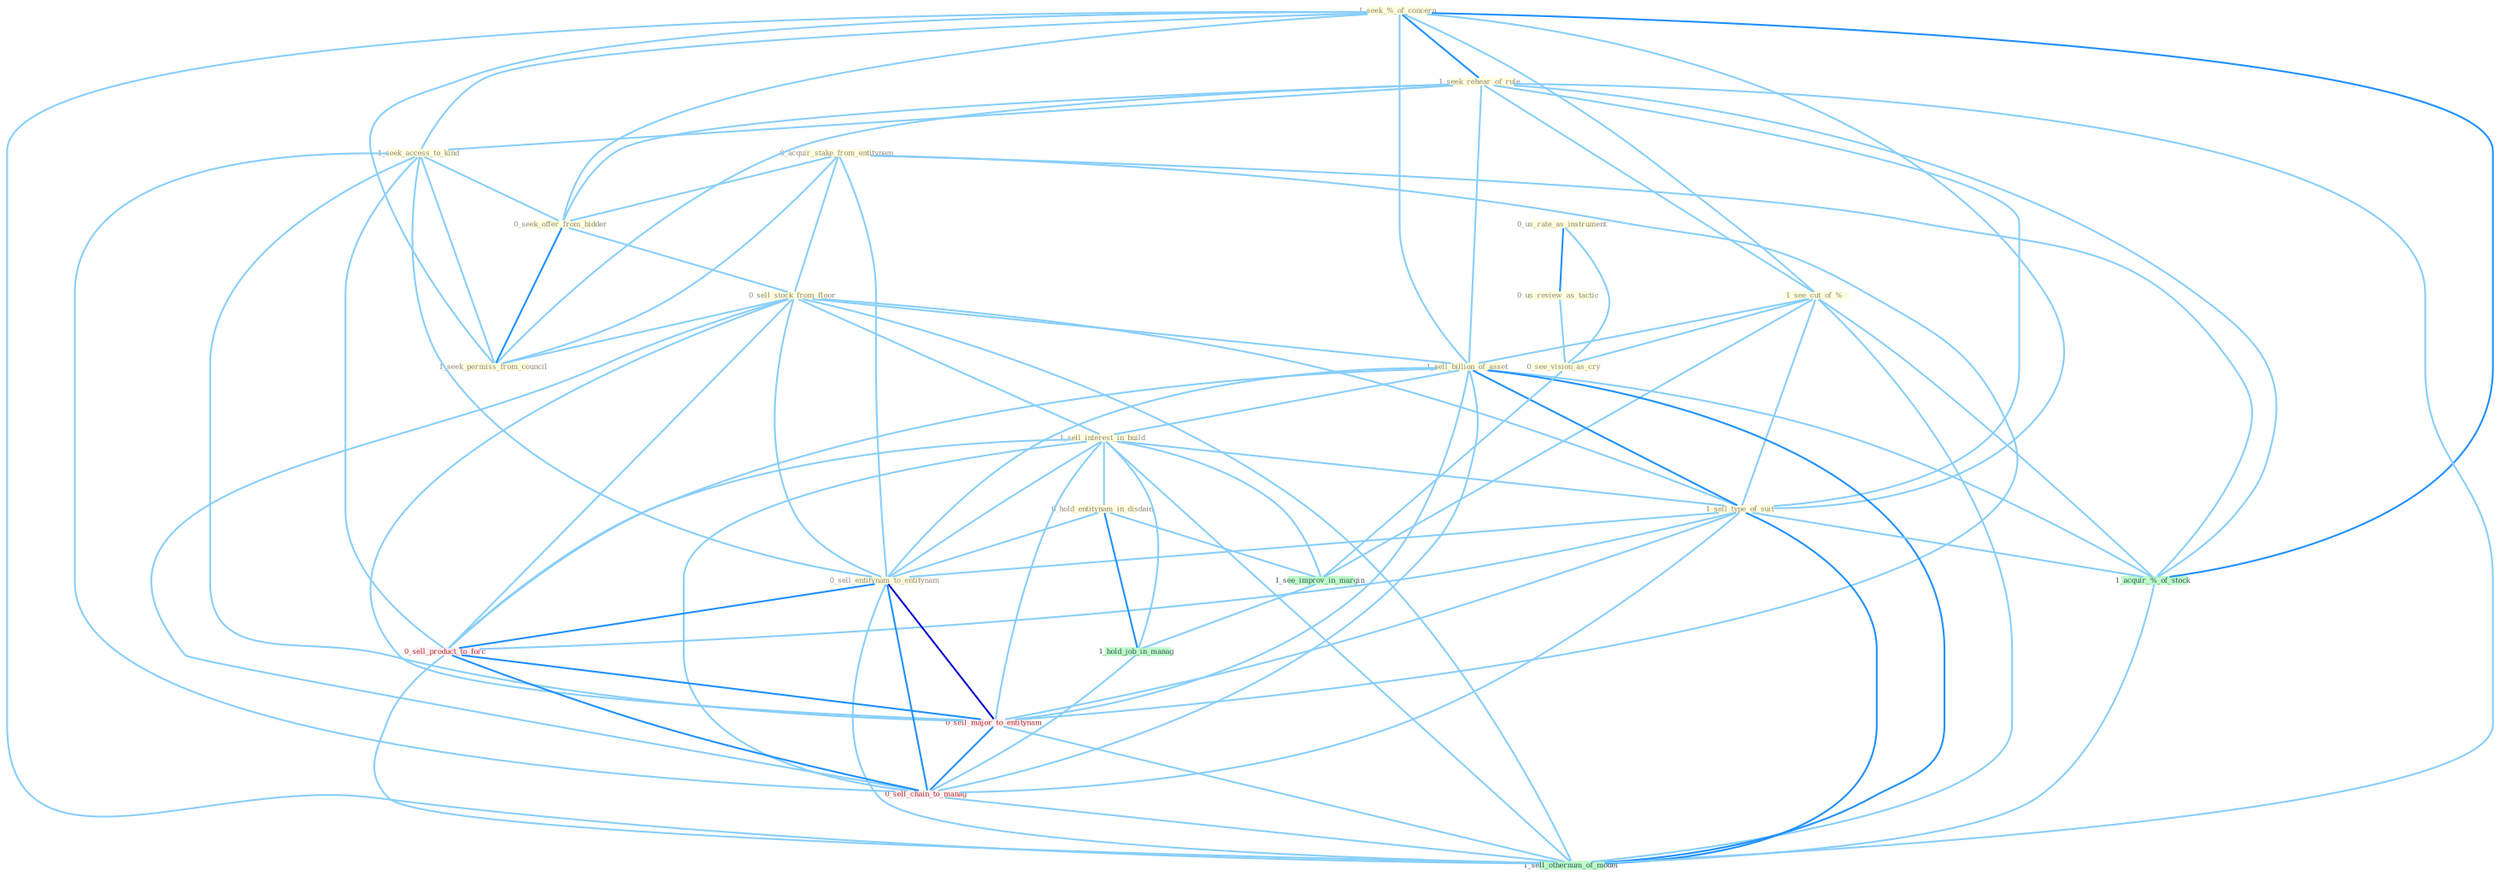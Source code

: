 Graph G{ 
    node
    [shape=polygon,style=filled,width=.5,height=.06,color="#BDFCC9",fixedsize=true,fontsize=4,
    fontcolor="#2f4f4f"];
    {node
    [color="#ffffe0", fontcolor="#8b7d6b"] "1_seek_%_of_concern " "0_us_rate_as_instrument " "0_acquir_stake_from_entitynam " "1_seek_rehear_of_rule " "1_seek_access_to_kind " "0_seek_offer_from_bidder " "0_sell_stock_from_floor " "1_see_cut_of_% " "1_seek_permiss_from_council " "1_sell_billion_of_asset " "1_sell_interest_in_build " "0_us_review_as_tactic " "1_sell_type_of_suit " "0_hold_entitynam_in_disdain " "0_sell_entitynam_to_entitynam " "0_see_vision_as_cry "}
{node [color="#fff0f5", fontcolor="#b22222"] "0_sell_product_to_forc " "0_sell_major_to_entitynam " "0_sell_chain_to_manag "}
edge [color="#B0E2FF"];

	"1_seek_%_of_concern " -- "1_seek_rehear_of_rule " [w="2", color="#1e90ff" , len=0.8];
	"1_seek_%_of_concern " -- "1_seek_access_to_kind " [w="1", color="#87cefa" ];
	"1_seek_%_of_concern " -- "0_seek_offer_from_bidder " [w="1", color="#87cefa" ];
	"1_seek_%_of_concern " -- "1_see_cut_of_% " [w="1", color="#87cefa" ];
	"1_seek_%_of_concern " -- "1_seek_permiss_from_council " [w="1", color="#87cefa" ];
	"1_seek_%_of_concern " -- "1_sell_billion_of_asset " [w="1", color="#87cefa" ];
	"1_seek_%_of_concern " -- "1_sell_type_of_suit " [w="1", color="#87cefa" ];
	"1_seek_%_of_concern " -- "1_acquir_%_of_stock " [w="2", color="#1e90ff" , len=0.8];
	"1_seek_%_of_concern " -- "1_sell_othernum_of_model " [w="1", color="#87cefa" ];
	"0_us_rate_as_instrument " -- "0_us_review_as_tactic " [w="2", color="#1e90ff" , len=0.8];
	"0_us_rate_as_instrument " -- "0_see_vision_as_cry " [w="1", color="#87cefa" ];
	"0_acquir_stake_from_entitynam " -- "0_seek_offer_from_bidder " [w="1", color="#87cefa" ];
	"0_acquir_stake_from_entitynam " -- "0_sell_stock_from_floor " [w="1", color="#87cefa" ];
	"0_acquir_stake_from_entitynam " -- "1_seek_permiss_from_council " [w="1", color="#87cefa" ];
	"0_acquir_stake_from_entitynam " -- "0_sell_entitynam_to_entitynam " [w="1", color="#87cefa" ];
	"0_acquir_stake_from_entitynam " -- "1_acquir_%_of_stock " [w="1", color="#87cefa" ];
	"0_acquir_stake_from_entitynam " -- "0_sell_major_to_entitynam " [w="1", color="#87cefa" ];
	"1_seek_rehear_of_rule " -- "1_seek_access_to_kind " [w="1", color="#87cefa" ];
	"1_seek_rehear_of_rule " -- "0_seek_offer_from_bidder " [w="1", color="#87cefa" ];
	"1_seek_rehear_of_rule " -- "1_see_cut_of_% " [w="1", color="#87cefa" ];
	"1_seek_rehear_of_rule " -- "1_seek_permiss_from_council " [w="1", color="#87cefa" ];
	"1_seek_rehear_of_rule " -- "1_sell_billion_of_asset " [w="1", color="#87cefa" ];
	"1_seek_rehear_of_rule " -- "1_sell_type_of_suit " [w="1", color="#87cefa" ];
	"1_seek_rehear_of_rule " -- "1_acquir_%_of_stock " [w="1", color="#87cefa" ];
	"1_seek_rehear_of_rule " -- "1_sell_othernum_of_model " [w="1", color="#87cefa" ];
	"1_seek_access_to_kind " -- "0_seek_offer_from_bidder " [w="1", color="#87cefa" ];
	"1_seek_access_to_kind " -- "1_seek_permiss_from_council " [w="1", color="#87cefa" ];
	"1_seek_access_to_kind " -- "0_sell_entitynam_to_entitynam " [w="1", color="#87cefa" ];
	"1_seek_access_to_kind " -- "0_sell_product_to_forc " [w="1", color="#87cefa" ];
	"1_seek_access_to_kind " -- "0_sell_major_to_entitynam " [w="1", color="#87cefa" ];
	"1_seek_access_to_kind " -- "0_sell_chain_to_manag " [w="1", color="#87cefa" ];
	"0_seek_offer_from_bidder " -- "0_sell_stock_from_floor " [w="1", color="#87cefa" ];
	"0_seek_offer_from_bidder " -- "1_seek_permiss_from_council " [w="2", color="#1e90ff" , len=0.8];
	"0_sell_stock_from_floor " -- "1_seek_permiss_from_council " [w="1", color="#87cefa" ];
	"0_sell_stock_from_floor " -- "1_sell_billion_of_asset " [w="1", color="#87cefa" ];
	"0_sell_stock_from_floor " -- "1_sell_interest_in_build " [w="1", color="#87cefa" ];
	"0_sell_stock_from_floor " -- "1_sell_type_of_suit " [w="1", color="#87cefa" ];
	"0_sell_stock_from_floor " -- "0_sell_entitynam_to_entitynam " [w="1", color="#87cefa" ];
	"0_sell_stock_from_floor " -- "0_sell_product_to_forc " [w="1", color="#87cefa" ];
	"0_sell_stock_from_floor " -- "0_sell_major_to_entitynam " [w="1", color="#87cefa" ];
	"0_sell_stock_from_floor " -- "0_sell_chain_to_manag " [w="1", color="#87cefa" ];
	"0_sell_stock_from_floor " -- "1_sell_othernum_of_model " [w="1", color="#87cefa" ];
	"1_see_cut_of_% " -- "1_sell_billion_of_asset " [w="1", color="#87cefa" ];
	"1_see_cut_of_% " -- "1_sell_type_of_suit " [w="1", color="#87cefa" ];
	"1_see_cut_of_% " -- "0_see_vision_as_cry " [w="1", color="#87cefa" ];
	"1_see_cut_of_% " -- "1_see_improv_in_margin " [w="1", color="#87cefa" ];
	"1_see_cut_of_% " -- "1_acquir_%_of_stock " [w="1", color="#87cefa" ];
	"1_see_cut_of_% " -- "1_sell_othernum_of_model " [w="1", color="#87cefa" ];
	"1_sell_billion_of_asset " -- "1_sell_interest_in_build " [w="1", color="#87cefa" ];
	"1_sell_billion_of_asset " -- "1_sell_type_of_suit " [w="2", color="#1e90ff" , len=0.8];
	"1_sell_billion_of_asset " -- "0_sell_entitynam_to_entitynam " [w="1", color="#87cefa" ];
	"1_sell_billion_of_asset " -- "1_acquir_%_of_stock " [w="1", color="#87cefa" ];
	"1_sell_billion_of_asset " -- "0_sell_product_to_forc " [w="1", color="#87cefa" ];
	"1_sell_billion_of_asset " -- "0_sell_major_to_entitynam " [w="1", color="#87cefa" ];
	"1_sell_billion_of_asset " -- "0_sell_chain_to_manag " [w="1", color="#87cefa" ];
	"1_sell_billion_of_asset " -- "1_sell_othernum_of_model " [w="2", color="#1e90ff" , len=0.8];
	"1_sell_interest_in_build " -- "1_sell_type_of_suit " [w="1", color="#87cefa" ];
	"1_sell_interest_in_build " -- "0_hold_entitynam_in_disdain " [w="1", color="#87cefa" ];
	"1_sell_interest_in_build " -- "0_sell_entitynam_to_entitynam " [w="1", color="#87cefa" ];
	"1_sell_interest_in_build " -- "1_see_improv_in_margin " [w="1", color="#87cefa" ];
	"1_sell_interest_in_build " -- "1_hold_job_in_manag " [w="1", color="#87cefa" ];
	"1_sell_interest_in_build " -- "0_sell_product_to_forc " [w="1", color="#87cefa" ];
	"1_sell_interest_in_build " -- "0_sell_major_to_entitynam " [w="1", color="#87cefa" ];
	"1_sell_interest_in_build " -- "0_sell_chain_to_manag " [w="1", color="#87cefa" ];
	"1_sell_interest_in_build " -- "1_sell_othernum_of_model " [w="1", color="#87cefa" ];
	"0_us_review_as_tactic " -- "0_see_vision_as_cry " [w="1", color="#87cefa" ];
	"1_sell_type_of_suit " -- "0_sell_entitynam_to_entitynam " [w="1", color="#87cefa" ];
	"1_sell_type_of_suit " -- "1_acquir_%_of_stock " [w="1", color="#87cefa" ];
	"1_sell_type_of_suit " -- "0_sell_product_to_forc " [w="1", color="#87cefa" ];
	"1_sell_type_of_suit " -- "0_sell_major_to_entitynam " [w="1", color="#87cefa" ];
	"1_sell_type_of_suit " -- "0_sell_chain_to_manag " [w="1", color="#87cefa" ];
	"1_sell_type_of_suit " -- "1_sell_othernum_of_model " [w="2", color="#1e90ff" , len=0.8];
	"0_hold_entitynam_in_disdain " -- "0_sell_entitynam_to_entitynam " [w="1", color="#87cefa" ];
	"0_hold_entitynam_in_disdain " -- "1_see_improv_in_margin " [w="1", color="#87cefa" ];
	"0_hold_entitynam_in_disdain " -- "1_hold_job_in_manag " [w="2", color="#1e90ff" , len=0.8];
	"0_sell_entitynam_to_entitynam " -- "0_sell_product_to_forc " [w="2", color="#1e90ff" , len=0.8];
	"0_sell_entitynam_to_entitynam " -- "0_sell_major_to_entitynam " [w="3", color="#0000cd" , len=0.6];
	"0_sell_entitynam_to_entitynam " -- "0_sell_chain_to_manag " [w="2", color="#1e90ff" , len=0.8];
	"0_sell_entitynam_to_entitynam " -- "1_sell_othernum_of_model " [w="1", color="#87cefa" ];
	"0_see_vision_as_cry " -- "1_see_improv_in_margin " [w="1", color="#87cefa" ];
	"1_see_improv_in_margin " -- "1_hold_job_in_manag " [w="1", color="#87cefa" ];
	"1_acquir_%_of_stock " -- "1_sell_othernum_of_model " [w="1", color="#87cefa" ];
	"1_hold_job_in_manag " -- "0_sell_chain_to_manag " [w="1", color="#87cefa" ];
	"0_sell_product_to_forc " -- "0_sell_major_to_entitynam " [w="2", color="#1e90ff" , len=0.8];
	"0_sell_product_to_forc " -- "0_sell_chain_to_manag " [w="2", color="#1e90ff" , len=0.8];
	"0_sell_product_to_forc " -- "1_sell_othernum_of_model " [w="1", color="#87cefa" ];
	"0_sell_major_to_entitynam " -- "0_sell_chain_to_manag " [w="2", color="#1e90ff" , len=0.8];
	"0_sell_major_to_entitynam " -- "1_sell_othernum_of_model " [w="1", color="#87cefa" ];
	"0_sell_chain_to_manag " -- "1_sell_othernum_of_model " [w="1", color="#87cefa" ];
}